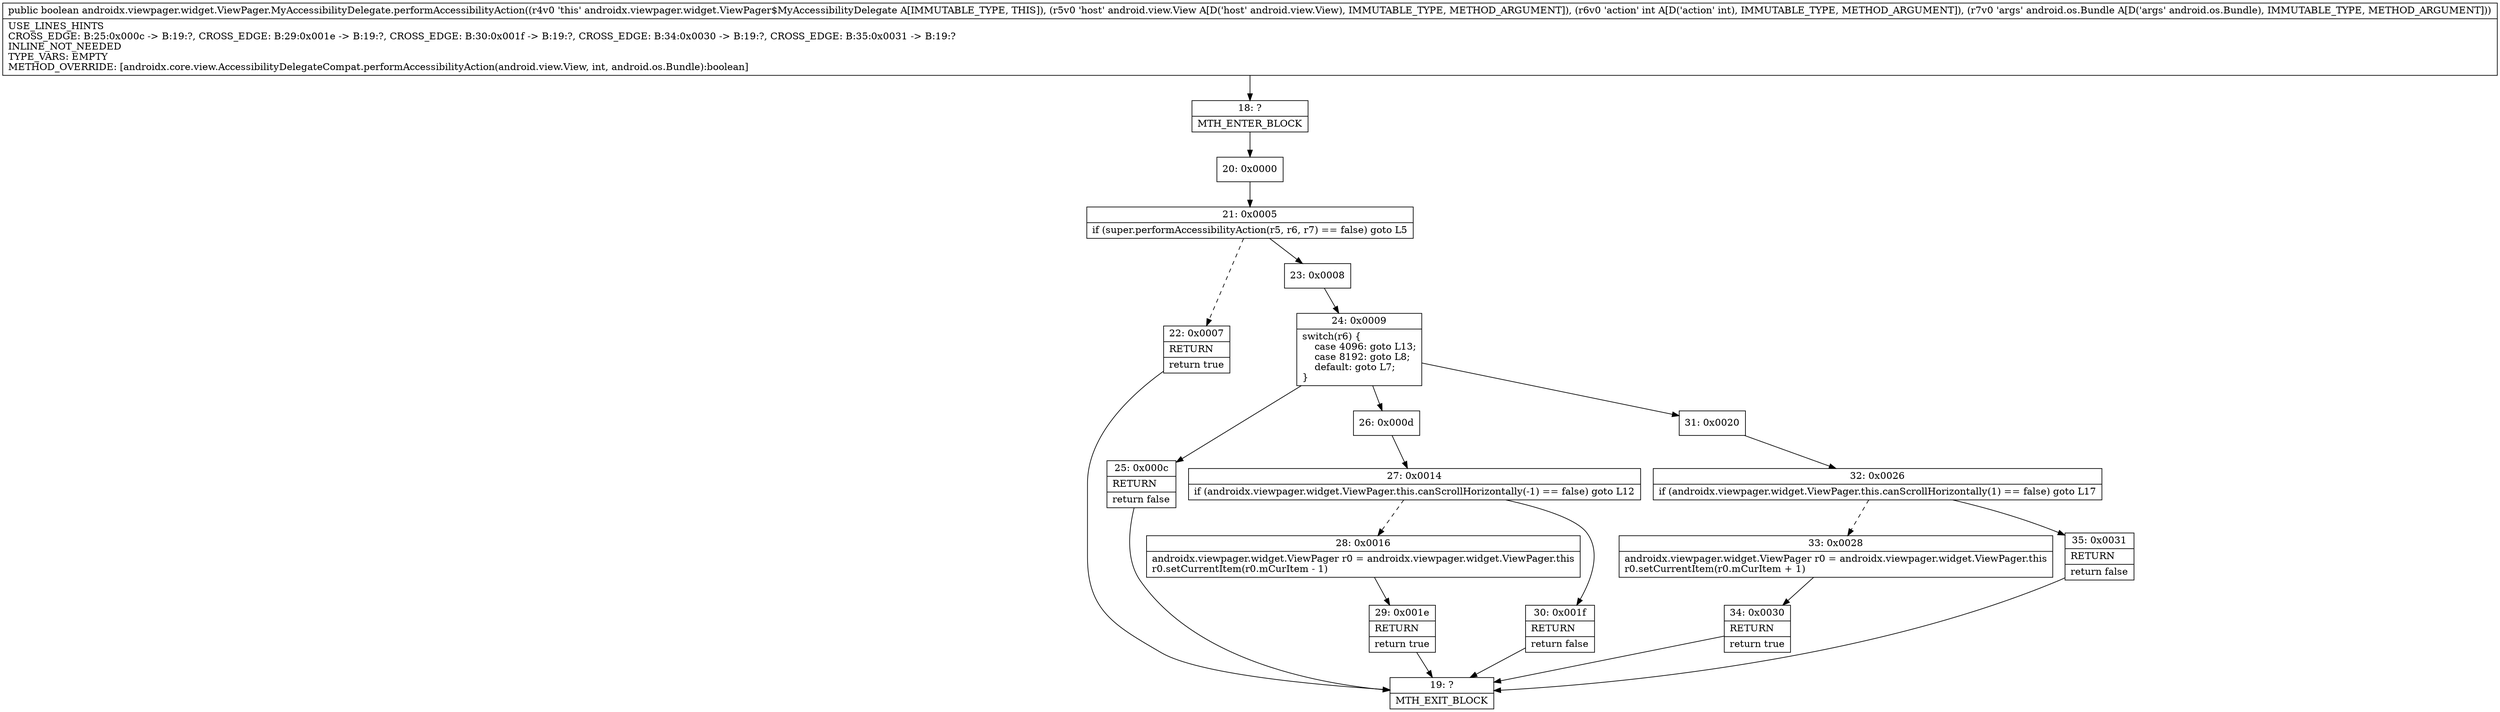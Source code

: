 digraph "CFG forandroidx.viewpager.widget.ViewPager.MyAccessibilityDelegate.performAccessibilityAction(Landroid\/view\/View;ILandroid\/os\/Bundle;)Z" {
Node_18 [shape=record,label="{18\:\ ?|MTH_ENTER_BLOCK\l}"];
Node_20 [shape=record,label="{20\:\ 0x0000}"];
Node_21 [shape=record,label="{21\:\ 0x0005|if (super.performAccessibilityAction(r5, r6, r7) == false) goto L5\l}"];
Node_22 [shape=record,label="{22\:\ 0x0007|RETURN\l|return true\l}"];
Node_19 [shape=record,label="{19\:\ ?|MTH_EXIT_BLOCK\l}"];
Node_23 [shape=record,label="{23\:\ 0x0008}"];
Node_24 [shape=record,label="{24\:\ 0x0009|switch(r6) \{\l    case 4096: goto L13;\l    case 8192: goto L8;\l    default: goto L7;\l\}\l}"];
Node_25 [shape=record,label="{25\:\ 0x000c|RETURN\l|return false\l}"];
Node_26 [shape=record,label="{26\:\ 0x000d}"];
Node_27 [shape=record,label="{27\:\ 0x0014|if (androidx.viewpager.widget.ViewPager.this.canScrollHorizontally(\-1) == false) goto L12\l}"];
Node_28 [shape=record,label="{28\:\ 0x0016|androidx.viewpager.widget.ViewPager r0 = androidx.viewpager.widget.ViewPager.this\lr0.setCurrentItem(r0.mCurItem \- 1)\l}"];
Node_29 [shape=record,label="{29\:\ 0x001e|RETURN\l|return true\l}"];
Node_30 [shape=record,label="{30\:\ 0x001f|RETURN\l|return false\l}"];
Node_31 [shape=record,label="{31\:\ 0x0020}"];
Node_32 [shape=record,label="{32\:\ 0x0026|if (androidx.viewpager.widget.ViewPager.this.canScrollHorizontally(1) == false) goto L17\l}"];
Node_33 [shape=record,label="{33\:\ 0x0028|androidx.viewpager.widget.ViewPager r0 = androidx.viewpager.widget.ViewPager.this\lr0.setCurrentItem(r0.mCurItem + 1)\l}"];
Node_34 [shape=record,label="{34\:\ 0x0030|RETURN\l|return true\l}"];
Node_35 [shape=record,label="{35\:\ 0x0031|RETURN\l|return false\l}"];
MethodNode[shape=record,label="{public boolean androidx.viewpager.widget.ViewPager.MyAccessibilityDelegate.performAccessibilityAction((r4v0 'this' androidx.viewpager.widget.ViewPager$MyAccessibilityDelegate A[IMMUTABLE_TYPE, THIS]), (r5v0 'host' android.view.View A[D('host' android.view.View), IMMUTABLE_TYPE, METHOD_ARGUMENT]), (r6v0 'action' int A[D('action' int), IMMUTABLE_TYPE, METHOD_ARGUMENT]), (r7v0 'args' android.os.Bundle A[D('args' android.os.Bundle), IMMUTABLE_TYPE, METHOD_ARGUMENT]))  | USE_LINES_HINTS\lCROSS_EDGE: B:25:0x000c \-\> B:19:?, CROSS_EDGE: B:29:0x001e \-\> B:19:?, CROSS_EDGE: B:30:0x001f \-\> B:19:?, CROSS_EDGE: B:34:0x0030 \-\> B:19:?, CROSS_EDGE: B:35:0x0031 \-\> B:19:?\lINLINE_NOT_NEEDED\lTYPE_VARS: EMPTY\lMETHOD_OVERRIDE: [androidx.core.view.AccessibilityDelegateCompat.performAccessibilityAction(android.view.View, int, android.os.Bundle):boolean]\l}"];
MethodNode -> Node_18;Node_18 -> Node_20;
Node_20 -> Node_21;
Node_21 -> Node_22[style=dashed];
Node_21 -> Node_23;
Node_22 -> Node_19;
Node_23 -> Node_24;
Node_24 -> Node_25;
Node_24 -> Node_26;
Node_24 -> Node_31;
Node_25 -> Node_19;
Node_26 -> Node_27;
Node_27 -> Node_28[style=dashed];
Node_27 -> Node_30;
Node_28 -> Node_29;
Node_29 -> Node_19;
Node_30 -> Node_19;
Node_31 -> Node_32;
Node_32 -> Node_33[style=dashed];
Node_32 -> Node_35;
Node_33 -> Node_34;
Node_34 -> Node_19;
Node_35 -> Node_19;
}

